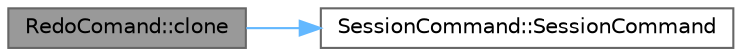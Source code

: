 digraph "RedoComand::clone"
{
 // INTERACTIVE_SVG=YES
 // LATEX_PDF_SIZE
  bgcolor="transparent";
  edge [fontname=Helvetica,fontsize=10,labelfontname=Helvetica,labelfontsize=10];
  node [fontname=Helvetica,fontsize=10,shape=box,height=0.2,width=0.4];
  rankdir="LR";
  Node1 [id="Node000001",label="RedoComand::clone",height=0.2,width=0.4,color="gray40", fillcolor="grey60", style="filled", fontcolor="black",tooltip="Creates a polymorphic copy of the session command."];
  Node1 -> Node2 [id="edge1_Node000001_Node000002",color="steelblue1",style="solid",tooltip=" "];
  Node2 [id="Node000002",label="SessionCommand::SessionCommand",height=0.2,width=0.4,color="grey40", fillcolor="white", style="filled",URL="$class_session_command.html#aab91b4e68e1ae3e8a47d345b0b5db795",tooltip=" "];
}

